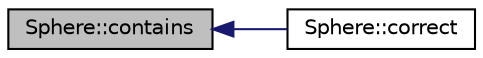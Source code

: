 digraph "Sphere::contains"
{
  edge [fontname="Helvetica",fontsize="10",labelfontname="Helvetica",labelfontsize="10"];
  node [fontname="Helvetica",fontsize="10",shape=record];
  rankdir="LR";
  Node1 [label="Sphere::contains",height=0.2,width=0.4,color="black", fillcolor="grey75", style="filled", fontcolor="black"];
  Node1 -> Node2 [dir="back",color="midnightblue",fontsize="10",style="solid",fontname="Helvetica"];
  Node2 [label="Sphere::correct",height=0.2,width=0.4,color="black", fillcolor="white", style="filled",URL="$class_sphere.html#aa451d786b6e46238c53bdc2a6799a10e"];
}
